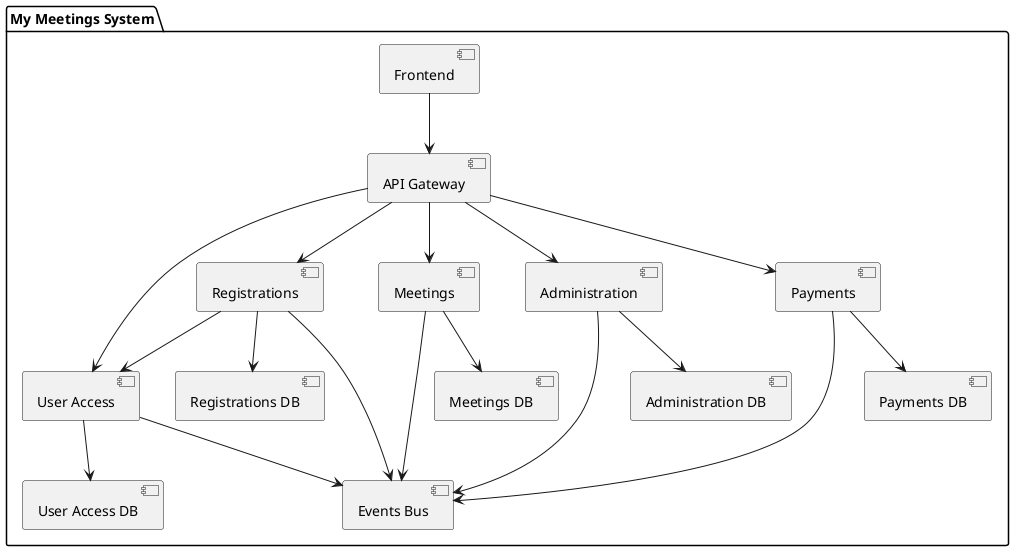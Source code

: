 @startuml
package "My Meetings System" {

  [Frontend]            as SPA
  [API Gateway]         as API

  [Registrations]       as Registrations
  [User Access]         as UserAccess
  [Meetings]            as Meetings
  [Administration]      as Administration
  [Payments]            as Payments

  [Registrations DB]    as RegData
  [User Access DB]      as UserData
  [Meetings DB]         as MeetData
  [Administration DB]   as AdmData
  [Payments DB]         as PayData

  [Events Bus]          as EventsBus

  SPA --> API

  API --> Registrations
  API --> UserAccess
  API --> Meetings
  API --> Administration
  API --> Payments

  Registrations --> UserAccess

  Registrations  --> RegData
  UserAccess     --> UserData
  Meetings       --> MeetData
  Administration --> AdmData
  Payments       --> PayData

  Registrations  --> EventsBus
  UserAccess     --> EventsBus
  Meetings       --> EventsBus
  Administration --> EventsBus
  Payments       --> EventsBus
}
@enduml